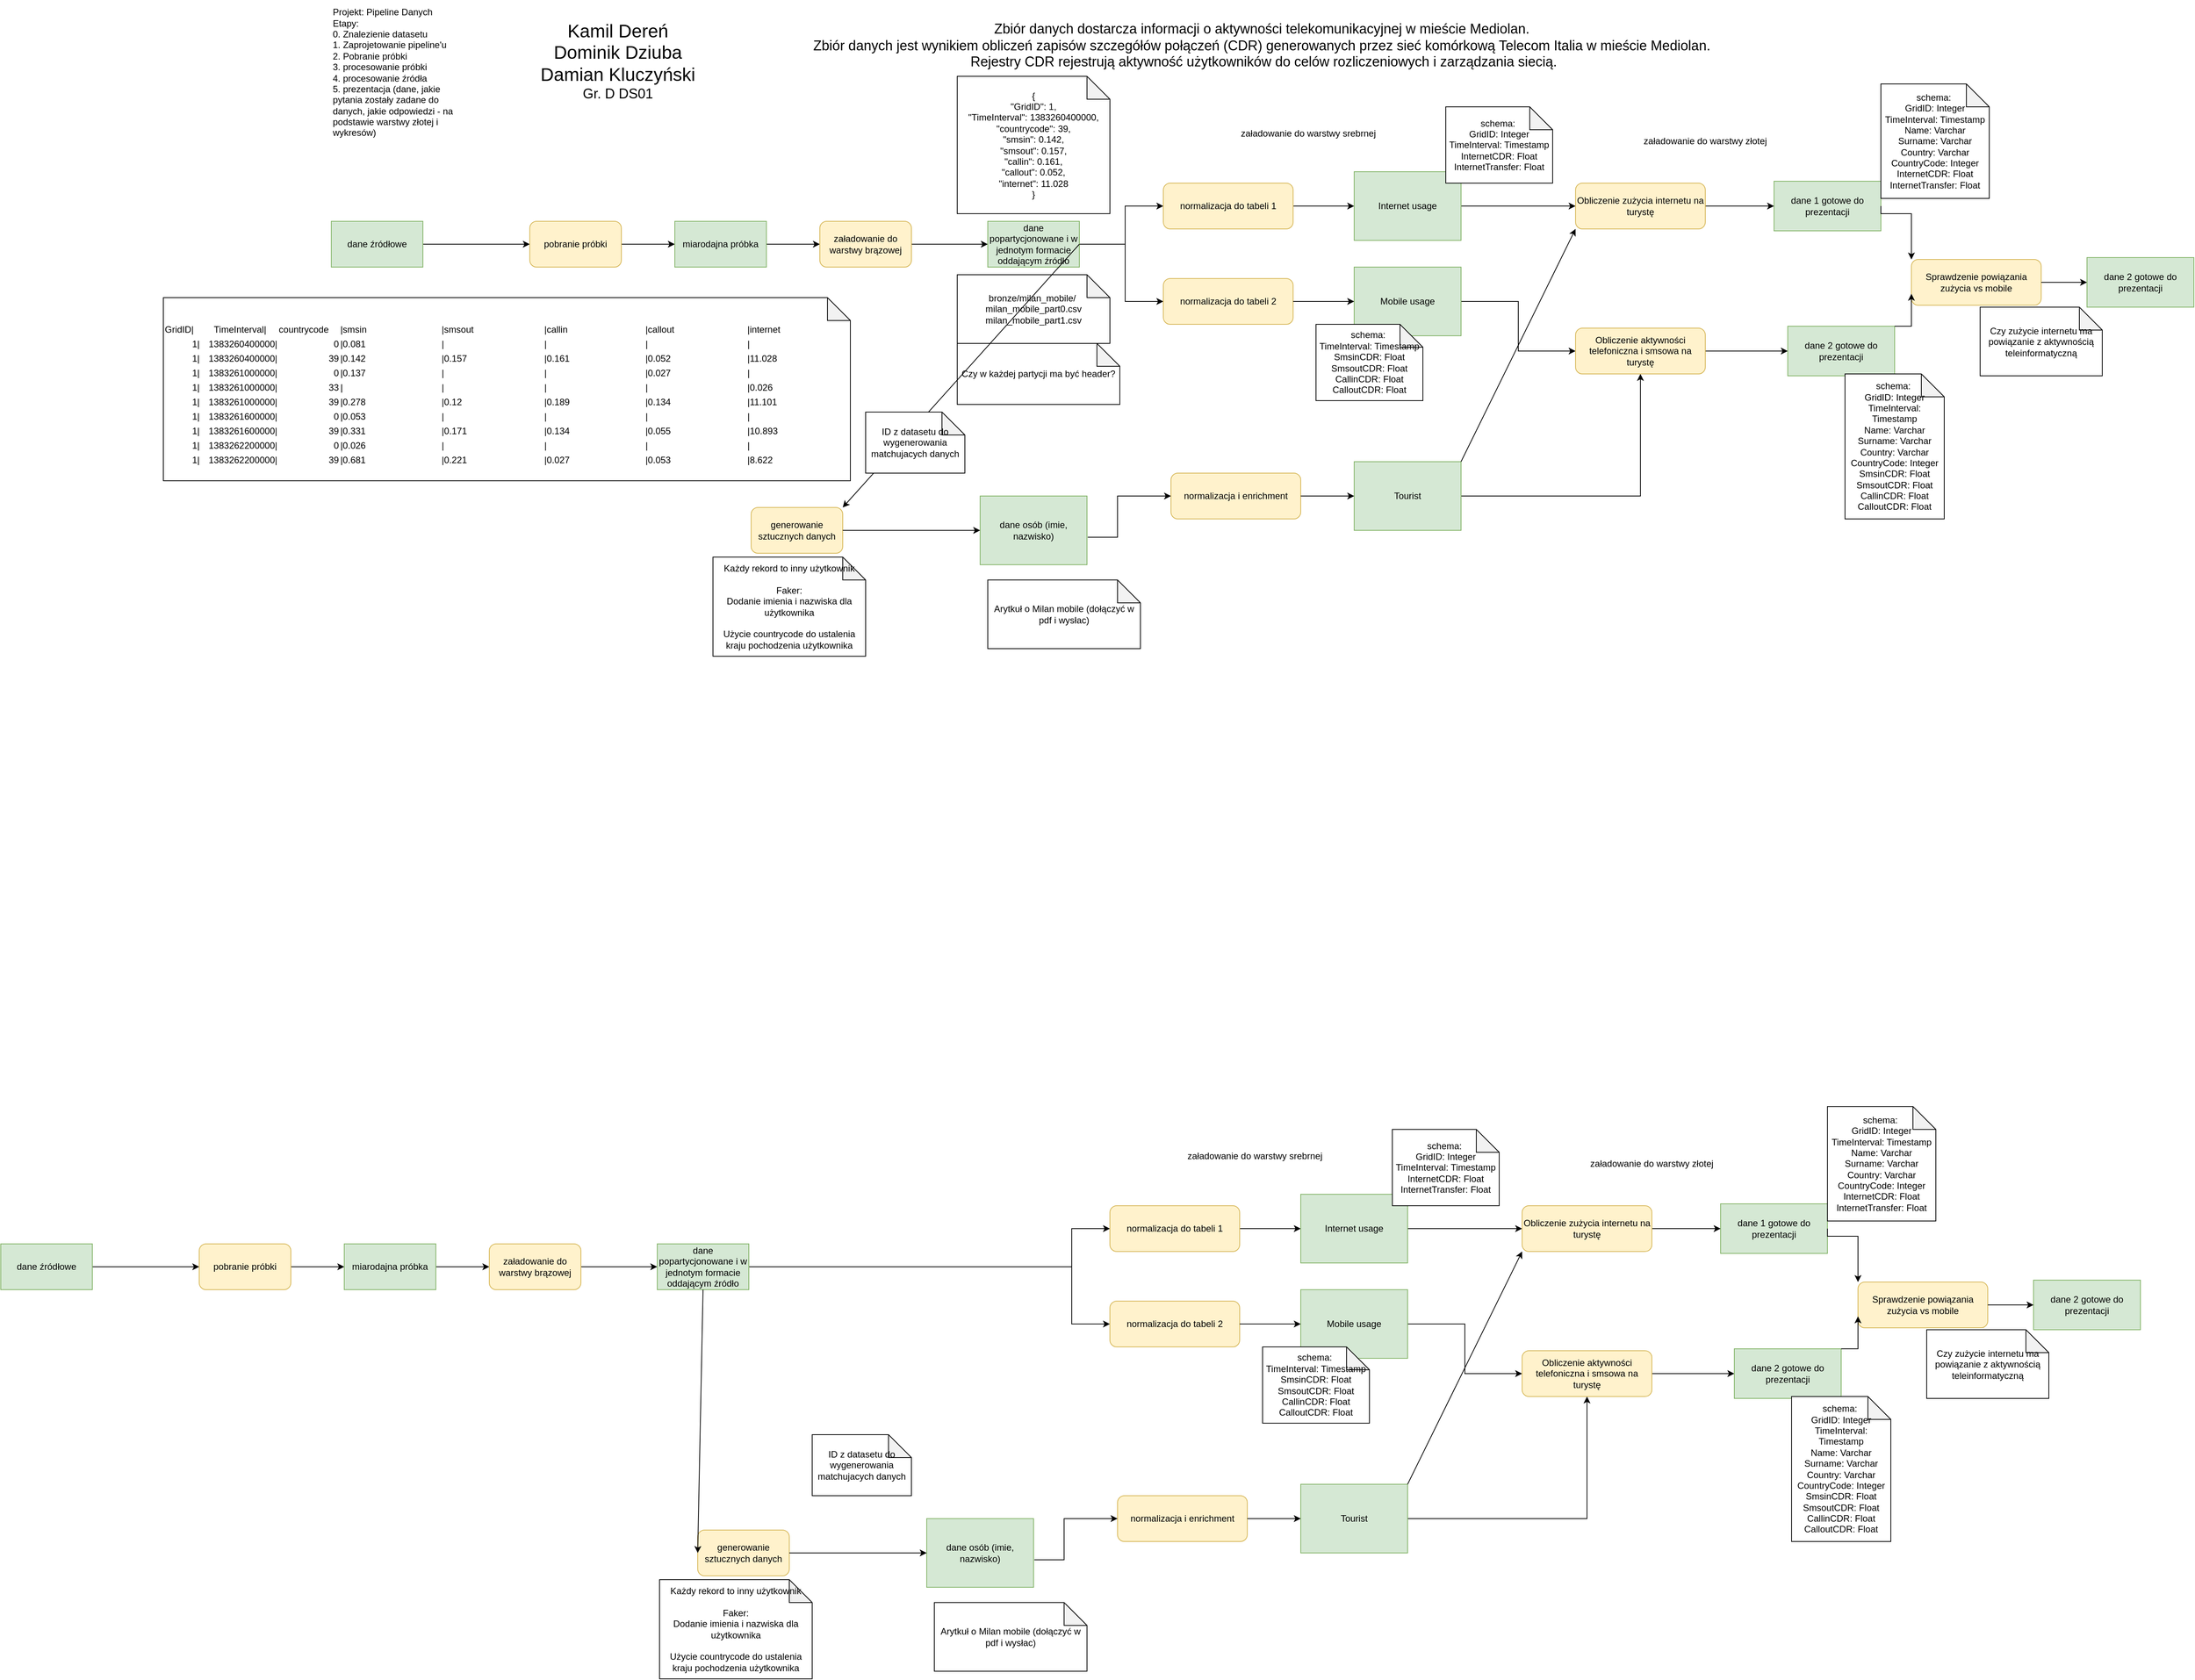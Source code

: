 <mxfile version="24.8.3">
  <diagram name="Strona-1" id="AKng_ESbKjumxK6DU_Bs">
    <mxGraphModel dx="2796" dy="2047" grid="1" gridSize="10" guides="1" tooltips="1" connect="1" arrows="1" fold="1" page="1" pageScale="1" pageWidth="827" pageHeight="1169" math="0" shadow="0">
      <root>
        <mxCell id="0" />
        <mxCell id="1" parent="0" />
        <mxCell id="fPY2Tthy9RuAqfQ_gG5_-1" value="Projekt: Pipeline Danych&lt;br&gt;Etapy:&amp;nbsp;&lt;br&gt;0. Znalezienie datasetu&lt;div&gt;1. Zaprojetowanie pipeline&#39;u&lt;br&gt;2. Pobranie próbki&lt;br&gt;3. procesowanie próbki&lt;br&gt;4. procesowanie źródła&lt;div&gt;5. prezentacja (dane, jakie pytania zostały zadane do danych, jakie odpowiedzi - na podstawie warstwy złotej i wykresów)&lt;/div&gt;&lt;/div&gt;" style="text;html=1;align=left;verticalAlign=middle;whiteSpace=wrap;rounded=0;" parent="1" vertex="1">
          <mxGeometry x="20" y="-140" width="180" height="190" as="geometry" />
        </mxCell>
        <mxCell id="fPY2Tthy9RuAqfQ_gG5_-4" style="edgeStyle=orthogonalEdgeStyle;rounded=0;orthogonalLoop=1;jettySize=auto;html=1;" parent="1" source="fPY2Tthy9RuAqfQ_gG5_-2" target="fPY2Tthy9RuAqfQ_gG5_-3" edge="1">
          <mxGeometry relative="1" as="geometry" />
        </mxCell>
        <mxCell id="fPY2Tthy9RuAqfQ_gG5_-2" value="dane źródłowe" style="rounded=0;whiteSpace=wrap;html=1;fillColor=#d5e8d4;strokeColor=#82b366;" parent="1" vertex="1">
          <mxGeometry x="20" y="150" width="120" height="60" as="geometry" />
        </mxCell>
        <mxCell id="fPY2Tthy9RuAqfQ_gG5_-7" style="edgeStyle=orthogonalEdgeStyle;rounded=0;orthogonalLoop=1;jettySize=auto;html=1;" parent="1" source="fPY2Tthy9RuAqfQ_gG5_-3" target="fPY2Tthy9RuAqfQ_gG5_-6" edge="1">
          <mxGeometry relative="1" as="geometry" />
        </mxCell>
        <mxCell id="fPY2Tthy9RuAqfQ_gG5_-3" value="pobranie próbki" style="rounded=1;whiteSpace=wrap;html=1;fillColor=#fff2cc;strokeColor=#d6b656;" parent="1" vertex="1">
          <mxGeometry x="280" y="150" width="120" height="60" as="geometry" />
        </mxCell>
        <mxCell id="fPY2Tthy9RuAqfQ_gG5_-12" style="edgeStyle=orthogonalEdgeStyle;rounded=0;orthogonalLoop=1;jettySize=auto;html=1;" parent="1" source="fPY2Tthy9RuAqfQ_gG5_-6" target="fPY2Tthy9RuAqfQ_gG5_-11" edge="1">
          <mxGeometry relative="1" as="geometry" />
        </mxCell>
        <mxCell id="fPY2Tthy9RuAqfQ_gG5_-6" value="miarodajna próbka" style="rounded=0;whiteSpace=wrap;html=1;fillColor=#d5e8d4;strokeColor=#82b366;" parent="1" vertex="1">
          <mxGeometry x="470" y="150" width="120" height="60" as="geometry" />
        </mxCell>
        <mxCell id="fPY2Tthy9RuAqfQ_gG5_-14" style="edgeStyle=orthogonalEdgeStyle;rounded=0;orthogonalLoop=1;jettySize=auto;html=1;" parent="1" source="fPY2Tthy9RuAqfQ_gG5_-11" target="fPY2Tthy9RuAqfQ_gG5_-13" edge="1">
          <mxGeometry relative="1" as="geometry" />
        </mxCell>
        <mxCell id="fPY2Tthy9RuAqfQ_gG5_-11" value="załadowanie do warstwy brązowej" style="rounded=1;whiteSpace=wrap;html=1;fillColor=#fff2cc;strokeColor=#d6b656;" parent="1" vertex="1">
          <mxGeometry x="660" y="150" width="120" height="60" as="geometry" />
        </mxCell>
        <mxCell id="fPY2Tthy9RuAqfQ_gG5_-17" style="edgeStyle=orthogonalEdgeStyle;rounded=0;orthogonalLoop=1;jettySize=auto;html=1;" parent="1" source="fPY2Tthy9RuAqfQ_gG5_-13" target="fPY2Tthy9RuAqfQ_gG5_-16" edge="1">
          <mxGeometry relative="1" as="geometry">
            <Array as="points">
              <mxPoint x="1060" y="180" />
              <mxPoint x="1060" y="130" />
            </Array>
          </mxGeometry>
        </mxCell>
        <mxCell id="fPY2Tthy9RuAqfQ_gG5_-24" style="edgeStyle=orthogonalEdgeStyle;rounded=0;orthogonalLoop=1;jettySize=auto;html=1;entryX=0;entryY=0.5;entryDx=0;entryDy=0;" parent="1" source="fPY2Tthy9RuAqfQ_gG5_-13" target="fPY2Tthy9RuAqfQ_gG5_-21" edge="1">
          <mxGeometry relative="1" as="geometry">
            <Array as="points">
              <mxPoint x="1060" y="180" />
              <mxPoint x="1060" y="255" />
            </Array>
          </mxGeometry>
        </mxCell>
        <mxCell id="fPY2Tthy9RuAqfQ_gG5_-13" value="dane popartycjonowane i w jednotym formacie oddającym źródło" style="rounded=0;whiteSpace=wrap;html=1;fillColor=#d5e8d4;strokeColor=#82b366;" parent="1" vertex="1">
          <mxGeometry x="880" y="150" width="120" height="60" as="geometry" />
        </mxCell>
        <mxCell id="fPY2Tthy9RuAqfQ_gG5_-15" value="&lt;span class=&quot;hljs-punctuation&quot;&gt;{&lt;/span&gt;&lt;br&gt;&lt;span class=&quot;hljs-attr&quot;&gt;&quot;GridID&quot;&lt;/span&gt;&lt;span class=&quot;hljs-punctuation&quot;&gt;:&lt;/span&gt; &lt;span class=&quot;hljs-number&quot;&gt;1&lt;/span&gt;&lt;span class=&quot;hljs-punctuation&quot;&gt;,&lt;/span&gt;&lt;br&gt;&lt;span class=&quot;hljs-attr&quot;&gt;&quot;TimeInterval&quot;&lt;/span&gt;&lt;span class=&quot;hljs-punctuation&quot;&gt;:&lt;/span&gt; &lt;span class=&quot;hljs-number&quot;&gt;1383260400000&lt;/span&gt;&lt;span class=&quot;hljs-punctuation&quot;&gt;,&lt;/span&gt;&lt;span class=&quot;hljs-attr&quot;&gt;&lt;br&gt;&quot;countrycode&quot;&lt;/span&gt;&lt;span class=&quot;hljs-punctuation&quot;&gt;:&lt;/span&gt; &lt;span class=&quot;hljs-number&quot;&gt;39&lt;/span&gt;&lt;span class=&quot;hljs-punctuation&quot;&gt;,&lt;/span&gt;&lt;span class=&quot;hljs-attr&quot;&gt;&lt;br&gt;&quot;smsin&quot;&lt;/span&gt;&lt;span class=&quot;hljs-punctuation&quot;&gt;:&lt;/span&gt; &lt;span class=&quot;hljs-number&quot;&gt;0.142&lt;/span&gt;&lt;span class=&quot;hljs-punctuation&quot;&gt;,&lt;/span&gt;&lt;br&gt;        &lt;span class=&quot;hljs-attr&quot;&gt;&quot;smsout&quot;&lt;/span&gt;&lt;span class=&quot;hljs-punctuation&quot;&gt;:&lt;/span&gt; &lt;span class=&quot;hljs-number&quot;&gt;0.157&lt;/span&gt;&lt;span class=&quot;hljs-punctuation&quot;&gt;,&lt;/span&gt;&lt;br&gt;        &lt;span class=&quot;hljs-attr&quot;&gt;&quot;callin&quot;&lt;/span&gt;&lt;span class=&quot;hljs-punctuation&quot;&gt;:&lt;/span&gt; &lt;span class=&quot;hljs-number&quot;&gt;0.161&lt;/span&gt;&lt;span class=&quot;hljs-punctuation&quot;&gt;,&lt;/span&gt;&lt;br&gt;        &lt;span class=&quot;hljs-attr&quot;&gt;&quot;callout&quot;&lt;/span&gt;&lt;span class=&quot;hljs-punctuation&quot;&gt;:&lt;/span&gt; &lt;span class=&quot;hljs-number&quot;&gt;0.052&lt;/span&gt;&lt;span class=&quot;hljs-punctuation&quot;&gt;,&lt;/span&gt;&lt;br&gt;        &lt;span class=&quot;hljs-attr&quot;&gt;&quot;internet&quot;&lt;/span&gt;&lt;span class=&quot;hljs-punctuation&quot;&gt;:&lt;/span&gt; &lt;span class=&quot;hljs-number&quot;&gt;11.028&lt;/span&gt;&lt;br&gt;    &lt;span class=&quot;hljs-punctuation&quot;&gt;}&lt;/span&gt;" style="shape=note;whiteSpace=wrap;html=1;backgroundOutline=1;darkOpacity=0.05;" parent="1" vertex="1">
          <mxGeometry x="840" y="-40" width="200" height="180" as="geometry" />
        </mxCell>
        <mxCell id="fPY2Tthy9RuAqfQ_gG5_-20" style="edgeStyle=orthogonalEdgeStyle;rounded=0;orthogonalLoop=1;jettySize=auto;html=1;" parent="1" source="fPY2Tthy9RuAqfQ_gG5_-16" target="fPY2Tthy9RuAqfQ_gG5_-19" edge="1">
          <mxGeometry relative="1" as="geometry" />
        </mxCell>
        <mxCell id="fPY2Tthy9RuAqfQ_gG5_-16" value="normalizacja do tabeli 1" style="rounded=1;whiteSpace=wrap;html=1;fillColor=#fff2cc;strokeColor=#d6b656;" parent="1" vertex="1">
          <mxGeometry x="1110" y="100" width="170" height="60" as="geometry" />
        </mxCell>
        <mxCell id="fPY2Tthy9RuAqfQ_gG5_-18" value="załadowanie do warstwy srebrnej" style="text;html=1;align=center;verticalAlign=middle;whiteSpace=wrap;rounded=0;" parent="1" vertex="1">
          <mxGeometry x="1150" y="20" width="300" height="30" as="geometry" />
        </mxCell>
        <mxCell id="fPY2Tthy9RuAqfQ_gG5_-33" style="edgeStyle=orthogonalEdgeStyle;rounded=0;orthogonalLoop=1;jettySize=auto;html=1;" parent="1" source="fPY2Tthy9RuAqfQ_gG5_-19" target="fPY2Tthy9RuAqfQ_gG5_-32" edge="1">
          <mxGeometry relative="1" as="geometry" />
        </mxCell>
        <mxCell id="fPY2Tthy9RuAqfQ_gG5_-19" value="Internet usage" style="rounded=0;whiteSpace=wrap;html=1;fillColor=#d5e8d4;strokeColor=#82b366;" parent="1" vertex="1">
          <mxGeometry x="1360" y="85" width="140" height="90" as="geometry" />
        </mxCell>
        <mxCell id="fPY2Tthy9RuAqfQ_gG5_-21" value="normalizacja do tabeli 2" style="rounded=1;whiteSpace=wrap;html=1;fillColor=#fff2cc;strokeColor=#d6b656;" parent="1" vertex="1">
          <mxGeometry x="1110" y="225" width="170" height="60" as="geometry" />
        </mxCell>
        <mxCell id="fPY2Tthy9RuAqfQ_gG5_-36" style="edgeStyle=orthogonalEdgeStyle;rounded=0;orthogonalLoop=1;jettySize=auto;html=1;" parent="1" source="fPY2Tthy9RuAqfQ_gG5_-22" target="fPY2Tthy9RuAqfQ_gG5_-35" edge="1">
          <mxGeometry relative="1" as="geometry" />
        </mxCell>
        <mxCell id="fPY2Tthy9RuAqfQ_gG5_-22" value="Mobile usage" style="rounded=0;whiteSpace=wrap;html=1;fillColor=#d5e8d4;strokeColor=#82b366;" parent="1" vertex="1">
          <mxGeometry x="1360" y="210" width="140" height="90" as="geometry" />
        </mxCell>
        <mxCell id="fPY2Tthy9RuAqfQ_gG5_-23" style="edgeStyle=orthogonalEdgeStyle;rounded=0;orthogonalLoop=1;jettySize=auto;html=1;" parent="1" source="fPY2Tthy9RuAqfQ_gG5_-21" target="fPY2Tthy9RuAqfQ_gG5_-22" edge="1">
          <mxGeometry relative="1" as="geometry" />
        </mxCell>
        <mxCell id="fPY2Tthy9RuAqfQ_gG5_-25" value="normalizacja i enrichment" style="rounded=1;whiteSpace=wrap;html=1;fillColor=#fff2cc;strokeColor=#d6b656;" parent="1" vertex="1">
          <mxGeometry x="1120" y="480" width="170" height="60" as="geometry" />
        </mxCell>
        <mxCell id="fPY2Tthy9RuAqfQ_gG5_-37" style="edgeStyle=orthogonalEdgeStyle;rounded=0;orthogonalLoop=1;jettySize=auto;html=1;" parent="1" source="fPY2Tthy9RuAqfQ_gG5_-26" target="fPY2Tthy9RuAqfQ_gG5_-35" edge="1">
          <mxGeometry relative="1" as="geometry" />
        </mxCell>
        <mxCell id="fPY2Tthy9RuAqfQ_gG5_-26" value="Tourist" style="rounded=0;whiteSpace=wrap;html=1;fillColor=#d5e8d4;strokeColor=#82b366;" parent="1" vertex="1">
          <mxGeometry x="1360" y="465" width="140" height="90" as="geometry" />
        </mxCell>
        <mxCell id="fPY2Tthy9RuAqfQ_gG5_-27" style="edgeStyle=orthogonalEdgeStyle;rounded=0;orthogonalLoop=1;jettySize=auto;html=1;" parent="1" source="fPY2Tthy9RuAqfQ_gG5_-25" target="fPY2Tthy9RuAqfQ_gG5_-26" edge="1">
          <mxGeometry relative="1" as="geometry" />
        </mxCell>
        <mxCell id="fPY2Tthy9RuAqfQ_gG5_-28" value="dane osób (imie, nazwisko)" style="rounded=0;whiteSpace=wrap;html=1;fillColor=#d5e8d4;strokeColor=#82b366;" parent="1" vertex="1">
          <mxGeometry x="870" y="510" width="140" height="90" as="geometry" />
        </mxCell>
        <mxCell id="fPY2Tthy9RuAqfQ_gG5_-31" value="dane 1 gotowe do prezentacji" style="rounded=0;whiteSpace=wrap;html=1;fillColor=#d5e8d4;strokeColor=#82b366;" parent="1" vertex="1">
          <mxGeometry x="1910" y="97.5" width="140" height="65" as="geometry" />
        </mxCell>
        <mxCell id="fPY2Tthy9RuAqfQ_gG5_-34" style="edgeStyle=orthogonalEdgeStyle;rounded=0;orthogonalLoop=1;jettySize=auto;html=1;" parent="1" source="fPY2Tthy9RuAqfQ_gG5_-32" target="fPY2Tthy9RuAqfQ_gG5_-31" edge="1">
          <mxGeometry relative="1" as="geometry">
            <Array as="points">
              <mxPoint x="1870" y="130" />
              <mxPoint x="1870" y="130" />
            </Array>
          </mxGeometry>
        </mxCell>
        <mxCell id="fPY2Tthy9RuAqfQ_gG5_-32" value="Obliczenie zużycia internetu na turystę" style="rounded=1;whiteSpace=wrap;html=1;fillColor=#fff2cc;strokeColor=#d6b656;" parent="1" vertex="1">
          <mxGeometry x="1650" y="100" width="170" height="60" as="geometry" />
        </mxCell>
        <mxCell id="fPY2Tthy9RuAqfQ_gG5_-39" style="edgeStyle=orthogonalEdgeStyle;rounded=0;orthogonalLoop=1;jettySize=auto;html=1;" parent="1" source="fPY2Tthy9RuAqfQ_gG5_-35" target="fPY2Tthy9RuAqfQ_gG5_-38" edge="1">
          <mxGeometry relative="1" as="geometry" />
        </mxCell>
        <mxCell id="fPY2Tthy9RuAqfQ_gG5_-35" value="Obliczenie aktywności telefoniczna i smsowa na turystę" style="rounded=1;whiteSpace=wrap;html=1;fillColor=#fff2cc;strokeColor=#d6b656;" parent="1" vertex="1">
          <mxGeometry x="1650" y="290" width="170" height="60" as="geometry" />
        </mxCell>
        <mxCell id="fPY2Tthy9RuAqfQ_gG5_-38" value="dane 2 gotowe do prezentacji" style="rounded=0;whiteSpace=wrap;html=1;fillColor=#d5e8d4;strokeColor=#82b366;" parent="1" vertex="1">
          <mxGeometry x="1928" y="287.5" width="140" height="65" as="geometry" />
        </mxCell>
        <mxCell id="fPY2Tthy9RuAqfQ_gG5_-40" value="załadowanie do warstwy złotej" style="text;html=1;align=center;verticalAlign=middle;whiteSpace=wrap;rounded=0;" parent="1" vertex="1">
          <mxGeometry x="1670" y="30" width="300" height="30" as="geometry" />
        </mxCell>
        <mxCell id="fPY2Tthy9RuAqfQ_gG5_-43" style="edgeStyle=orthogonalEdgeStyle;rounded=0;orthogonalLoop=1;jettySize=auto;html=1;" parent="1" edge="1">
          <mxGeometry relative="1" as="geometry">
            <mxPoint x="470" y="810" as="targetPoint" />
          </mxGeometry>
        </mxCell>
        <mxCell id="fPY2Tthy9RuAqfQ_gG5_-80" value="schema:&amp;nbsp;&lt;br&gt;GridID: Integer&lt;div&gt;TimeInterval: Timestamp&lt;/div&gt;&lt;div&gt;InternetCDR: Float&lt;/div&gt;&lt;div&gt;InternetTransfer: Float&lt;/div&gt;" style="shape=note;whiteSpace=wrap;html=1;backgroundOutline=1;darkOpacity=0.05;" parent="1" vertex="1">
          <mxGeometry x="1480" width="140" height="100" as="geometry" />
        </mxCell>
        <mxCell id="T8NU-TL7ekUcq-iIJy7e-2" value="bronze/milan_mobile/&amp;nbsp;&lt;br&gt;milan_mobile_part0.csv&lt;div&gt;milan_mobile_part1.csv&lt;br&gt;&lt;/div&gt;" style="shape=note;whiteSpace=wrap;html=1;backgroundOutline=1;darkOpacity=0.05;" parent="1" vertex="1">
          <mxGeometry x="840" y="220" width="200" height="90" as="geometry" />
        </mxCell>
        <mxCell id="BO2p9xkJt_e9tAxmMOo1-1" value="&lt;font style=&quot;font-size: 24px;&quot;&gt;&lt;font style=&quot;&quot;&gt;Kamil &lt;/font&gt;&lt;font style=&quot;&quot;&gt;Dereń&lt;/font&gt;&lt;/font&gt;&lt;div&gt;&lt;font style=&quot;font-size: 24px;&quot;&gt;Dominik Dziuba&lt;/font&gt;&lt;/div&gt;&lt;div&gt;&lt;font style=&quot;font-size: 24px;&quot;&gt;Damian Kluczyński&lt;/font&gt;&lt;/div&gt;&lt;div&gt;&lt;font style=&quot;font-size: 18px;&quot;&gt;Gr. D DS01&lt;/font&gt;&lt;/div&gt;" style="text;html=1;align=center;verticalAlign=middle;resizable=0;points=[];autosize=1;strokeColor=none;fillColor=none;" parent="1" vertex="1">
          <mxGeometry x="280" y="-120" width="230" height="120" as="geometry" />
        </mxCell>
        <mxCell id="3JT-cXEsQMtprei1t-U--1" value="&lt;font style=&quot;font-size: 18px;&quot;&gt;Zbiór danych dostarcza informacji o aktywności telekomunikacyjnej w mieście Mediolan.&amp;nbsp;&lt;/font&gt;&lt;div&gt;&lt;font style=&quot;font-size: 18px;&quot;&gt;Zbiór danych jest wynikiem obliczeń zapisów szczegółów połączeń (CDR) generowanych przez sieć komórkową Telecom Italia w mieście Mediolan.&amp;nbsp;&lt;/font&gt;&lt;div&gt;&lt;font style=&quot;font-size: 18px;&quot;&gt;Rejestry CDR rejestrują aktywność użytkowników do celów rozliczeniowych i zarządzania siecią.&lt;/font&gt;&lt;/div&gt;&lt;/div&gt;" style="text;html=1;align=center;verticalAlign=middle;resizable=0;points=[];autosize=1;strokeColor=none;fillColor=none;" parent="1" vertex="1">
          <mxGeometry x="641" y="-120" width="1200" height="80" as="geometry" />
        </mxCell>
        <mxCell id="3JT-cXEsQMtprei1t-U--3" value="&lt;div&gt;&lt;br&gt;&lt;/div&gt;&lt;div&gt;&lt;table style=&quot;text-wrap: nowrap;&quot; border=&quot;0&quot; cellspacing=&quot;0&quot;&gt;&lt;colgroup width=&quot;50&quot;&gt;&lt;/colgroup&gt;&lt;colgroup width=&quot;105&quot;&gt;&lt;/colgroup&gt;&lt;colgroup width=&quot;85&quot;&gt;&lt;/colgroup&gt;&lt;colgroup width=&quot;164&quot; span=&quot;5&quot;&gt;&lt;/colgroup&gt;&lt;tbody&gt;&lt;tr&gt;&lt;td align=&quot;left&quot; height=&quot;17&quot;&gt;GridID|&lt;/td&gt;&lt;td align=&quot;left&quot;&gt;&amp;nbsp; &amp;nbsp; &amp;nbsp;TimeInterval|&lt;/td&gt;&lt;td align=&quot;left&quot;&gt;countrycode&lt;/td&gt;&lt;td align=&quot;left&quot;&gt;|smsin&lt;/td&gt;&lt;td align=&quot;left&quot;&gt;|smsout&lt;/td&gt;&lt;td align=&quot;left&quot;&gt;|callin&lt;/td&gt;&lt;td align=&quot;left&quot;&gt;|callout&lt;/td&gt;&lt;td align=&quot;left&quot;&gt;|internet&lt;/td&gt;&lt;/tr&gt;&lt;tr&gt;&lt;td align=&quot;right&quot; height=&quot;17&quot;&gt;1|&lt;/td&gt;&lt;td align=&quot;right&quot;&gt;1383260400000|&lt;/td&gt;&lt;td align=&quot;right&quot;&gt;0&lt;/td&gt;&lt;td align=&quot;left&quot;&gt;|0.081&lt;/td&gt;&lt;td align=&quot;left&quot;&gt;|&lt;/td&gt;&lt;td align=&quot;left&quot;&gt;|&lt;/td&gt;&lt;td align=&quot;left&quot;&gt;|&lt;/td&gt;&lt;td align=&quot;left&quot;&gt;|&lt;/td&gt;&lt;/tr&gt;&lt;tr&gt;&lt;td align=&quot;right&quot; height=&quot;17&quot;&gt;1|&lt;/td&gt;&lt;td align=&quot;right&quot;&gt;1383260400000|&lt;/td&gt;&lt;td align=&quot;right&quot;&gt;39&lt;/td&gt;&lt;td align=&quot;left&quot;&gt;|0.142&lt;/td&gt;&lt;td align=&quot;left&quot;&gt;|0.157&lt;/td&gt;&lt;td align=&quot;left&quot;&gt;|0.161&lt;/td&gt;&lt;td align=&quot;left&quot;&gt;|0.052&lt;/td&gt;&lt;td align=&quot;left&quot;&gt;|11.028&lt;/td&gt;&lt;/tr&gt;&lt;tr&gt;&lt;td align=&quot;right&quot; height=&quot;17&quot;&gt;1|&lt;/td&gt;&lt;td align=&quot;right&quot;&gt;1383261000000|&lt;/td&gt;&lt;td align=&quot;right&quot;&gt;0&lt;/td&gt;&lt;td align=&quot;left&quot;&gt;|0.137&lt;/td&gt;&lt;td align=&quot;left&quot;&gt;|&lt;/td&gt;&lt;td align=&quot;left&quot;&gt;|&lt;/td&gt;&lt;td align=&quot;left&quot;&gt;|0.027&lt;/td&gt;&lt;td align=&quot;left&quot;&gt;|&lt;/td&gt;&lt;/tr&gt;&lt;tr&gt;&lt;td align=&quot;right&quot; height=&quot;17&quot;&gt;1|&lt;/td&gt;&lt;td align=&quot;right&quot;&gt;1383261000000|&lt;/td&gt;&lt;td align=&quot;right&quot;&gt;33&lt;/td&gt;&lt;td align=&quot;left&quot;&gt;|&lt;/td&gt;&lt;td align=&quot;left&quot;&gt;|&lt;/td&gt;&lt;td align=&quot;left&quot;&gt;|&lt;/td&gt;&lt;td align=&quot;left&quot;&gt;|&lt;/td&gt;&lt;td align=&quot;left&quot;&gt;|0.026&lt;/td&gt;&lt;/tr&gt;&lt;tr&gt;&lt;td align=&quot;right&quot; height=&quot;17&quot;&gt;1|&lt;/td&gt;&lt;td align=&quot;right&quot;&gt;1383261000000|&lt;/td&gt;&lt;td align=&quot;right&quot;&gt;39&lt;/td&gt;&lt;td align=&quot;left&quot;&gt;|0.278&lt;/td&gt;&lt;td align=&quot;left&quot;&gt;|0.12&lt;/td&gt;&lt;td align=&quot;left&quot;&gt;|0.189&lt;/td&gt;&lt;td align=&quot;left&quot;&gt;|0.134&lt;/td&gt;&lt;td align=&quot;left&quot;&gt;|11.101&lt;/td&gt;&lt;/tr&gt;&lt;tr&gt;&lt;td align=&quot;right&quot; height=&quot;17&quot;&gt;1|&lt;/td&gt;&lt;td align=&quot;right&quot;&gt;1383261600000|&lt;/td&gt;&lt;td align=&quot;right&quot;&gt;0&lt;/td&gt;&lt;td align=&quot;left&quot;&gt;|0.053&lt;/td&gt;&lt;td align=&quot;left&quot;&gt;|&lt;/td&gt;&lt;td align=&quot;left&quot;&gt;|&lt;/td&gt;&lt;td align=&quot;left&quot;&gt;|&lt;/td&gt;&lt;td align=&quot;left&quot;&gt;|&lt;/td&gt;&lt;/tr&gt;&lt;tr&gt;&lt;td align=&quot;right&quot; height=&quot;17&quot;&gt;1|&lt;/td&gt;&lt;td align=&quot;right&quot;&gt;1383261600000|&lt;/td&gt;&lt;td align=&quot;right&quot;&gt;39&lt;/td&gt;&lt;td align=&quot;left&quot;&gt;|0.331&lt;/td&gt;&lt;td align=&quot;left&quot;&gt;|0.171&lt;/td&gt;&lt;td align=&quot;left&quot;&gt;|0.134&lt;/td&gt;&lt;td align=&quot;left&quot;&gt;|0.055&lt;/td&gt;&lt;td align=&quot;left&quot;&gt;|10.893&lt;/td&gt;&lt;/tr&gt;&lt;tr&gt;&lt;td align=&quot;right&quot; height=&quot;17&quot;&gt;1|&lt;/td&gt;&lt;td align=&quot;right&quot;&gt;1383262200000|&lt;/td&gt;&lt;td align=&quot;right&quot;&gt;0&lt;/td&gt;&lt;td align=&quot;left&quot;&gt;|0.026&lt;/td&gt;&lt;td align=&quot;left&quot;&gt;|&lt;/td&gt;&lt;td align=&quot;left&quot;&gt;|&lt;/td&gt;&lt;td align=&quot;left&quot;&gt;|&lt;/td&gt;&lt;td align=&quot;left&quot;&gt;|&lt;/td&gt;&lt;/tr&gt;&lt;tr&gt;&lt;td align=&quot;right&quot; height=&quot;17&quot;&gt;1|&lt;/td&gt;&lt;td align=&quot;right&quot;&gt;1383262200000|&lt;/td&gt;&lt;td align=&quot;right&quot;&gt;39&lt;/td&gt;&lt;td align=&quot;left&quot;&gt;|0.681&lt;/td&gt;&lt;td align=&quot;left&quot;&gt;|0.221&lt;/td&gt;&lt;td align=&quot;left&quot;&gt;|0.027&lt;/td&gt;&lt;td align=&quot;left&quot;&gt;|0.053&lt;/td&gt;&lt;td align=&quot;left&quot;&gt;|8.622&lt;/td&gt;&lt;/tr&gt;&lt;/tbody&gt;&lt;/table&gt;&lt;/div&gt;" style="shape=note;whiteSpace=wrap;html=1;backgroundOutline=1;darkOpacity=0.05;" parent="1" vertex="1">
          <mxGeometry x="-200" y="250" width="900" height="240" as="geometry" />
        </mxCell>
        <mxCell id="3JT-cXEsQMtprei1t-U--4" value="&lt;div&gt;Każdy rekord to inny użytkownik&lt;/div&gt;&lt;div&gt;&lt;br&gt;&lt;/div&gt;Faker:&lt;br&gt;Dodanie imienia i nazwiska dla użytkownika&lt;div&gt;&lt;br&gt;&lt;/div&gt;&lt;div&gt;Użycie countrycode do ustalenia kraju pochodzenia użytkownika&lt;/div&gt;" style="shape=note;whiteSpace=wrap;html=1;backgroundOutline=1;darkOpacity=0.05;" parent="1" vertex="1">
          <mxGeometry x="520" y="590" width="200" height="130" as="geometry" />
        </mxCell>
        <mxCell id="UBAmns6SdKheWYtsYeD3-1" value="schema:&amp;nbsp;&lt;br&gt;GridID: Integer&lt;div&gt;TimeInterval: Timestamp&lt;/div&gt;&lt;div&gt;Name: Varchar&lt;/div&gt;&lt;div&gt;Surname: Varchar&lt;/div&gt;&lt;div&gt;Country: Varchar&lt;/div&gt;&lt;div&gt;CountryCode: Integer&lt;/div&gt;&lt;div&gt;&lt;div&gt;SmsinCDR: Float&lt;br&gt;&lt;/div&gt;&lt;div&gt;SmsoutCDR: Float&lt;br&gt;&lt;/div&gt;&lt;div&gt;CallinCDR: Float&lt;/div&gt;&lt;div&gt;&lt;span style=&quot;background-color: initial;&quot;&gt;CalloutCDR: Float&lt;/span&gt;&lt;/div&gt;&lt;/div&gt;" style="shape=note;whiteSpace=wrap;html=1;backgroundOutline=1;darkOpacity=0.05;" parent="1" vertex="1">
          <mxGeometry x="2003" y="350" width="130" height="190" as="geometry" />
        </mxCell>
        <mxCell id="UBAmns6SdKheWYtsYeD3-2" value="schema:&amp;nbsp;&lt;br&gt;&lt;div&gt;TimeInterval: Timestamp&lt;/div&gt;&lt;div&gt;SmsinCDR: Float&lt;br&gt;&lt;/div&gt;&lt;div&gt;SmsoutCDR: Float&lt;br&gt;&lt;/div&gt;&lt;div&gt;CallinCDR: Float&lt;/div&gt;&lt;div&gt;&lt;span style=&quot;background-color: initial;&quot;&gt;CalloutCDR: Float&lt;/span&gt;&lt;/div&gt;" style="shape=note;whiteSpace=wrap;html=1;backgroundOutline=1;darkOpacity=0.05;" parent="1" vertex="1">
          <mxGeometry x="1310" y="285" width="140" height="100" as="geometry" />
        </mxCell>
        <mxCell id="cyaOHyr9ARaaXlVXIIjq-1" value="Czy w każdej partycji ma być header?" style="shape=note;whiteSpace=wrap;html=1;backgroundOutline=1;darkOpacity=0.05;" parent="1" vertex="1">
          <mxGeometry x="840" y="310" width="213" height="80" as="geometry" />
        </mxCell>
        <mxCell id="cyaOHyr9ARaaXlVXIIjq-2" value="Arytkuł o Milan mobile (dołączyć w pdf i wysłac)" style="shape=note;whiteSpace=wrap;html=1;backgroundOutline=1;darkOpacity=0.05;" parent="1" vertex="1">
          <mxGeometry x="880" y="620" width="200" height="90" as="geometry" />
        </mxCell>
        <mxCell id="cyaOHyr9ARaaXlVXIIjq-6" value="generowanie sztucznych danych" style="rounded=1;whiteSpace=wrap;html=1;fillColor=#fff2cc;strokeColor=#d6b656;" parent="1" vertex="1">
          <mxGeometry x="570" y="525" width="120" height="60" as="geometry" />
        </mxCell>
        <mxCell id="cyaOHyr9ARaaXlVXIIjq-7" style="edgeStyle=orthogonalEdgeStyle;rounded=0;orthogonalLoop=1;jettySize=auto;html=1;entryX=0;entryY=0.5;entryDx=0;entryDy=0;exitX=1;exitY=0.5;exitDx=0;exitDy=0;" parent="1" source="cyaOHyr9ARaaXlVXIIjq-6" target="fPY2Tthy9RuAqfQ_gG5_-28" edge="1">
          <mxGeometry relative="1" as="geometry">
            <mxPoint x="690" y="550" as="sourcePoint" />
            <mxPoint x="790" y="550" as="targetPoint" />
          </mxGeometry>
        </mxCell>
        <mxCell id="cyaOHyr9ARaaXlVXIIjq-8" style="edgeStyle=orthogonalEdgeStyle;rounded=0;orthogonalLoop=1;jettySize=auto;html=1;exitX=1.007;exitY=0.6;exitDx=0;exitDy=0;exitPerimeter=0;entryX=0;entryY=0.5;entryDx=0;entryDy=0;" parent="1" source="fPY2Tthy9RuAqfQ_gG5_-28" target="fPY2Tthy9RuAqfQ_gG5_-25" edge="1">
          <mxGeometry relative="1" as="geometry">
            <mxPoint x="953" y="555" as="sourcePoint" />
            <mxPoint x="1053" y="555" as="targetPoint" />
            <Array as="points">
              <mxPoint x="1050" y="564" />
              <mxPoint x="1050" y="510" />
            </Array>
          </mxGeometry>
        </mxCell>
        <mxCell id="cyaOHyr9ARaaXlVXIIjq-9" style="rounded=0;orthogonalLoop=1;jettySize=auto;html=1;entryX=1;entryY=0;entryDx=0;entryDy=0;exitX=1;exitY=0.5;exitDx=0;exitDy=0;" parent="1" source="fPY2Tthy9RuAqfQ_gG5_-13" target="cyaOHyr9ARaaXlVXIIjq-6" edge="1">
          <mxGeometry relative="1" as="geometry">
            <mxPoint x="700" y="565" as="sourcePoint" />
            <mxPoint x="840" y="545" as="targetPoint" />
          </mxGeometry>
        </mxCell>
        <mxCell id="cyaOHyr9ARaaXlVXIIjq-10" value="ID z datasetu do wygenerowania matchujacych danych" style="shape=note;whiteSpace=wrap;html=1;backgroundOutline=1;darkOpacity=0.05;" parent="1" vertex="1">
          <mxGeometry x="720" y="400" width="130" height="80" as="geometry" />
        </mxCell>
        <mxCell id="cyaOHyr9ARaaXlVXIIjq-12" style="rounded=0;orthogonalLoop=1;jettySize=auto;html=1;exitX=1;exitY=0;exitDx=0;exitDy=0;entryX=0;entryY=1;entryDx=0;entryDy=0;" parent="1" source="fPY2Tthy9RuAqfQ_gG5_-26" target="fPY2Tthy9RuAqfQ_gG5_-32" edge="1">
          <mxGeometry relative="1" as="geometry">
            <mxPoint x="1510" y="405" as="sourcePoint" />
            <mxPoint x="1660" y="330" as="targetPoint" />
          </mxGeometry>
        </mxCell>
        <mxCell id="cyaOHyr9ARaaXlVXIIjq-13" value="Sprawdzenie powiązania zużycia vs mobile" style="rounded=1;whiteSpace=wrap;html=1;fillColor=#fff2cc;strokeColor=#d6b656;" parent="1" vertex="1">
          <mxGeometry x="2090" y="200" width="170" height="60" as="geometry" />
        </mxCell>
        <mxCell id="cyaOHyr9ARaaXlVXIIjq-14" style="edgeStyle=orthogonalEdgeStyle;rounded=0;orthogonalLoop=1;jettySize=auto;html=1;exitX=1;exitY=0.5;exitDx=0;exitDy=0;entryX=0;entryY=0;entryDx=0;entryDy=0;" parent="1" source="fPY2Tthy9RuAqfQ_gG5_-31" target="cyaOHyr9ARaaXlVXIIjq-13" edge="1">
          <mxGeometry relative="1" as="geometry">
            <mxPoint x="1830" y="140" as="sourcePoint" />
            <mxPoint x="1920" y="140" as="targetPoint" />
            <Array as="points">
              <mxPoint x="2050" y="140" />
              <mxPoint x="2090" y="140" />
            </Array>
          </mxGeometry>
        </mxCell>
        <mxCell id="cyaOHyr9ARaaXlVXIIjq-15" style="edgeStyle=orthogonalEdgeStyle;rounded=0;orthogonalLoop=1;jettySize=auto;html=1;exitX=1;exitY=0;exitDx=0;exitDy=0;entryX=0;entryY=0.75;entryDx=0;entryDy=0;" parent="1" source="fPY2Tthy9RuAqfQ_gG5_-38" target="cyaOHyr9ARaaXlVXIIjq-13" edge="1">
          <mxGeometry relative="1" as="geometry">
            <mxPoint x="1840" y="150" as="sourcePoint" />
            <mxPoint x="1930" y="150" as="targetPoint" />
            <Array as="points">
              <mxPoint x="2090" y="288" />
            </Array>
          </mxGeometry>
        </mxCell>
        <mxCell id="cyaOHyr9ARaaXlVXIIjq-16" value="Czy zużycie internetu ma powiązanie z aktywnością teleinformatyczną" style="shape=note;whiteSpace=wrap;html=1;backgroundOutline=1;darkOpacity=0.05;" parent="1" vertex="1">
          <mxGeometry x="2180" y="262.5" width="160" height="90" as="geometry" />
        </mxCell>
        <mxCell id="cyaOHyr9ARaaXlVXIIjq-17" value="dane 2 gotowe do prezentacji" style="rounded=0;whiteSpace=wrap;html=1;fillColor=#d5e8d4;strokeColor=#82b366;" parent="1" vertex="1">
          <mxGeometry x="2320" y="197.5" width="140" height="65" as="geometry" />
        </mxCell>
        <mxCell id="cyaOHyr9ARaaXlVXIIjq-18" style="edgeStyle=orthogonalEdgeStyle;rounded=0;orthogonalLoop=1;jettySize=auto;html=1;exitX=1;exitY=0.5;exitDx=0;exitDy=0;entryX=0;entryY=0.5;entryDx=0;entryDy=0;" parent="1" source="cyaOHyr9ARaaXlVXIIjq-13" target="cyaOHyr9ARaaXlVXIIjq-17" edge="1">
          <mxGeometry relative="1" as="geometry">
            <mxPoint x="2078" y="298" as="sourcePoint" />
            <mxPoint x="2100" y="255" as="targetPoint" />
            <Array as="points">
              <mxPoint x="2290" y="230" />
              <mxPoint x="2290" y="230" />
            </Array>
          </mxGeometry>
        </mxCell>
        <mxCell id="cyaOHyr9ARaaXlVXIIjq-19" value="schema:&amp;nbsp;&lt;br&gt;GridID: Integer&lt;div&gt;TimeInterval: Timestamp&lt;/div&gt;&lt;div&gt;Name: Varchar&lt;/div&gt;&lt;div&gt;Surname: Varchar&lt;/div&gt;&lt;div&gt;Country: Varchar&lt;/div&gt;&lt;div&gt;CountryCode: Integer&lt;/div&gt;&lt;div&gt;InternetCDR: Float&lt;/div&gt;&lt;div&gt;InternetTransfer: Float&lt;/div&gt;" style="shape=note;whiteSpace=wrap;html=1;backgroundOutline=1;darkOpacity=0.05;" parent="1" vertex="1">
          <mxGeometry x="2050" y="-30" width="142" height="150" as="geometry" />
        </mxCell>
        <mxCell id="zeJusp_OE90owRkpHKMH-2" style="edgeStyle=orthogonalEdgeStyle;rounded=0;orthogonalLoop=1;jettySize=auto;html=1;" edge="1" parent="1" source="zeJusp_OE90owRkpHKMH-3" target="zeJusp_OE90owRkpHKMH-5">
          <mxGeometry relative="1" as="geometry" />
        </mxCell>
        <mxCell id="zeJusp_OE90owRkpHKMH-3" value="dane źródłowe" style="rounded=0;whiteSpace=wrap;html=1;fillColor=#d5e8d4;strokeColor=#82b366;" vertex="1" parent="1">
          <mxGeometry x="-413" y="1490" width="120" height="60" as="geometry" />
        </mxCell>
        <mxCell id="zeJusp_OE90owRkpHKMH-4" style="edgeStyle=orthogonalEdgeStyle;rounded=0;orthogonalLoop=1;jettySize=auto;html=1;" edge="1" parent="1" source="zeJusp_OE90owRkpHKMH-5" target="zeJusp_OE90owRkpHKMH-7">
          <mxGeometry relative="1" as="geometry" />
        </mxCell>
        <mxCell id="zeJusp_OE90owRkpHKMH-5" value="pobranie próbki" style="rounded=1;whiteSpace=wrap;html=1;fillColor=#fff2cc;strokeColor=#d6b656;" vertex="1" parent="1">
          <mxGeometry x="-153" y="1490" width="120" height="60" as="geometry" />
        </mxCell>
        <mxCell id="zeJusp_OE90owRkpHKMH-6" style="edgeStyle=orthogonalEdgeStyle;rounded=0;orthogonalLoop=1;jettySize=auto;html=1;" edge="1" parent="1" source="zeJusp_OE90owRkpHKMH-7" target="zeJusp_OE90owRkpHKMH-9">
          <mxGeometry relative="1" as="geometry" />
        </mxCell>
        <mxCell id="zeJusp_OE90owRkpHKMH-7" value="miarodajna próbka" style="rounded=0;whiteSpace=wrap;html=1;fillColor=#d5e8d4;strokeColor=#82b366;" vertex="1" parent="1">
          <mxGeometry x="37" y="1490" width="120" height="60" as="geometry" />
        </mxCell>
        <mxCell id="zeJusp_OE90owRkpHKMH-8" style="edgeStyle=orthogonalEdgeStyle;rounded=0;orthogonalLoop=1;jettySize=auto;html=1;" edge="1" parent="1" source="zeJusp_OE90owRkpHKMH-9" target="zeJusp_OE90owRkpHKMH-12">
          <mxGeometry relative="1" as="geometry" />
        </mxCell>
        <mxCell id="zeJusp_OE90owRkpHKMH-9" value="załadowanie do warstwy brązowej" style="rounded=1;whiteSpace=wrap;html=1;fillColor=#fff2cc;strokeColor=#d6b656;" vertex="1" parent="1">
          <mxGeometry x="227" y="1490" width="120" height="60" as="geometry" />
        </mxCell>
        <mxCell id="zeJusp_OE90owRkpHKMH-10" style="edgeStyle=orthogonalEdgeStyle;rounded=0;orthogonalLoop=1;jettySize=auto;html=1;" edge="1" parent="1" source="zeJusp_OE90owRkpHKMH-12" target="zeJusp_OE90owRkpHKMH-15">
          <mxGeometry relative="1" as="geometry">
            <Array as="points">
              <mxPoint x="990" y="1520" />
              <mxPoint x="990" y="1470" />
            </Array>
          </mxGeometry>
        </mxCell>
        <mxCell id="zeJusp_OE90owRkpHKMH-11" style="edgeStyle=orthogonalEdgeStyle;rounded=0;orthogonalLoop=1;jettySize=auto;html=1;entryX=0;entryY=0.5;entryDx=0;entryDy=0;" edge="1" parent="1" source="zeJusp_OE90owRkpHKMH-12" target="zeJusp_OE90owRkpHKMH-19">
          <mxGeometry relative="1" as="geometry">
            <Array as="points">
              <mxPoint x="990" y="1520" />
              <mxPoint x="990" y="1595" />
            </Array>
          </mxGeometry>
        </mxCell>
        <mxCell id="zeJusp_OE90owRkpHKMH-12" value="dane popartycjonowane i w jednotym formacie oddającym źródło" style="rounded=0;whiteSpace=wrap;html=1;fillColor=#d5e8d4;strokeColor=#82b366;" vertex="1" parent="1">
          <mxGeometry x="447" y="1490" width="120" height="60" as="geometry" />
        </mxCell>
        <mxCell id="zeJusp_OE90owRkpHKMH-14" style="edgeStyle=orthogonalEdgeStyle;rounded=0;orthogonalLoop=1;jettySize=auto;html=1;" edge="1" parent="1" source="zeJusp_OE90owRkpHKMH-15" target="zeJusp_OE90owRkpHKMH-18">
          <mxGeometry relative="1" as="geometry" />
        </mxCell>
        <mxCell id="zeJusp_OE90owRkpHKMH-15" value="normalizacja do tabeli 1" style="rounded=1;whiteSpace=wrap;html=1;fillColor=#fff2cc;strokeColor=#d6b656;" vertex="1" parent="1">
          <mxGeometry x="1040" y="1440" width="170" height="60" as="geometry" />
        </mxCell>
        <mxCell id="zeJusp_OE90owRkpHKMH-16" value="załadowanie do warstwy srebrnej" style="text;html=1;align=center;verticalAlign=middle;whiteSpace=wrap;rounded=0;" vertex="1" parent="1">
          <mxGeometry x="1080" y="1360" width="300" height="30" as="geometry" />
        </mxCell>
        <mxCell id="zeJusp_OE90owRkpHKMH-17" style="edgeStyle=orthogonalEdgeStyle;rounded=0;orthogonalLoop=1;jettySize=auto;html=1;" edge="1" parent="1" source="zeJusp_OE90owRkpHKMH-18" target="zeJusp_OE90owRkpHKMH-30">
          <mxGeometry relative="1" as="geometry" />
        </mxCell>
        <mxCell id="zeJusp_OE90owRkpHKMH-18" value="Internet usage" style="rounded=0;whiteSpace=wrap;html=1;fillColor=#d5e8d4;strokeColor=#82b366;" vertex="1" parent="1">
          <mxGeometry x="1290" y="1425" width="140" height="90" as="geometry" />
        </mxCell>
        <mxCell id="zeJusp_OE90owRkpHKMH-19" value="normalizacja do tabeli 2" style="rounded=1;whiteSpace=wrap;html=1;fillColor=#fff2cc;strokeColor=#d6b656;" vertex="1" parent="1">
          <mxGeometry x="1040" y="1565" width="170" height="60" as="geometry" />
        </mxCell>
        <mxCell id="zeJusp_OE90owRkpHKMH-20" style="edgeStyle=orthogonalEdgeStyle;rounded=0;orthogonalLoop=1;jettySize=auto;html=1;" edge="1" parent="1" source="zeJusp_OE90owRkpHKMH-21" target="zeJusp_OE90owRkpHKMH-32">
          <mxGeometry relative="1" as="geometry" />
        </mxCell>
        <mxCell id="zeJusp_OE90owRkpHKMH-21" value="Mobile usage" style="rounded=0;whiteSpace=wrap;html=1;fillColor=#d5e8d4;strokeColor=#82b366;" vertex="1" parent="1">
          <mxGeometry x="1290" y="1550" width="140" height="90" as="geometry" />
        </mxCell>
        <mxCell id="zeJusp_OE90owRkpHKMH-22" style="edgeStyle=orthogonalEdgeStyle;rounded=0;orthogonalLoop=1;jettySize=auto;html=1;" edge="1" parent="1" source="zeJusp_OE90owRkpHKMH-19" target="zeJusp_OE90owRkpHKMH-21">
          <mxGeometry relative="1" as="geometry" />
        </mxCell>
        <mxCell id="zeJusp_OE90owRkpHKMH-23" value="normalizacja i enrichment" style="rounded=1;whiteSpace=wrap;html=1;fillColor=#fff2cc;strokeColor=#d6b656;" vertex="1" parent="1">
          <mxGeometry x="1050" y="1820" width="170" height="60" as="geometry" />
        </mxCell>
        <mxCell id="zeJusp_OE90owRkpHKMH-24" style="edgeStyle=orthogonalEdgeStyle;rounded=0;orthogonalLoop=1;jettySize=auto;html=1;" edge="1" parent="1" source="zeJusp_OE90owRkpHKMH-25" target="zeJusp_OE90owRkpHKMH-32">
          <mxGeometry relative="1" as="geometry" />
        </mxCell>
        <mxCell id="zeJusp_OE90owRkpHKMH-25" value="Tourist" style="rounded=0;whiteSpace=wrap;html=1;fillColor=#d5e8d4;strokeColor=#82b366;" vertex="1" parent="1">
          <mxGeometry x="1290" y="1805" width="140" height="90" as="geometry" />
        </mxCell>
        <mxCell id="zeJusp_OE90owRkpHKMH-26" style="edgeStyle=orthogonalEdgeStyle;rounded=0;orthogonalLoop=1;jettySize=auto;html=1;" edge="1" parent="1" source="zeJusp_OE90owRkpHKMH-23" target="zeJusp_OE90owRkpHKMH-25">
          <mxGeometry relative="1" as="geometry" />
        </mxCell>
        <mxCell id="zeJusp_OE90owRkpHKMH-27" value="dane osób (imie, nazwisko)" style="rounded=0;whiteSpace=wrap;html=1;fillColor=#d5e8d4;strokeColor=#82b366;" vertex="1" parent="1">
          <mxGeometry x="800" y="1850" width="140" height="90" as="geometry" />
        </mxCell>
        <mxCell id="zeJusp_OE90owRkpHKMH-28" value="dane 1 gotowe do prezentacji" style="rounded=0;whiteSpace=wrap;html=1;fillColor=#d5e8d4;strokeColor=#82b366;" vertex="1" parent="1">
          <mxGeometry x="1840" y="1437.5" width="140" height="65" as="geometry" />
        </mxCell>
        <mxCell id="zeJusp_OE90owRkpHKMH-29" style="edgeStyle=orthogonalEdgeStyle;rounded=0;orthogonalLoop=1;jettySize=auto;html=1;" edge="1" parent="1" source="zeJusp_OE90owRkpHKMH-30" target="zeJusp_OE90owRkpHKMH-28">
          <mxGeometry relative="1" as="geometry">
            <Array as="points">
              <mxPoint x="1800" y="1470" />
              <mxPoint x="1800" y="1470" />
            </Array>
          </mxGeometry>
        </mxCell>
        <mxCell id="zeJusp_OE90owRkpHKMH-30" value="Obliczenie zużycia internetu na turystę" style="rounded=1;whiteSpace=wrap;html=1;fillColor=#fff2cc;strokeColor=#d6b656;" vertex="1" parent="1">
          <mxGeometry x="1580" y="1440" width="170" height="60" as="geometry" />
        </mxCell>
        <mxCell id="zeJusp_OE90owRkpHKMH-31" style="edgeStyle=orthogonalEdgeStyle;rounded=0;orthogonalLoop=1;jettySize=auto;html=1;" edge="1" parent="1" source="zeJusp_OE90owRkpHKMH-32" target="zeJusp_OE90owRkpHKMH-33">
          <mxGeometry relative="1" as="geometry" />
        </mxCell>
        <mxCell id="zeJusp_OE90owRkpHKMH-32" value="Obliczenie aktywności telefoniczna i smsowa na turystę" style="rounded=1;whiteSpace=wrap;html=1;fillColor=#fff2cc;strokeColor=#d6b656;" vertex="1" parent="1">
          <mxGeometry x="1580" y="1630" width="170" height="60" as="geometry" />
        </mxCell>
        <mxCell id="zeJusp_OE90owRkpHKMH-33" value="dane 2 gotowe do prezentacji" style="rounded=0;whiteSpace=wrap;html=1;fillColor=#d5e8d4;strokeColor=#82b366;" vertex="1" parent="1">
          <mxGeometry x="1858" y="1627.5" width="140" height="65" as="geometry" />
        </mxCell>
        <mxCell id="zeJusp_OE90owRkpHKMH-34" value="załadowanie do warstwy złotej" style="text;html=1;align=center;verticalAlign=middle;whiteSpace=wrap;rounded=0;" vertex="1" parent="1">
          <mxGeometry x="1600" y="1370" width="300" height="30" as="geometry" />
        </mxCell>
        <mxCell id="zeJusp_OE90owRkpHKMH-35" value="schema:&amp;nbsp;&lt;br&gt;GridID: Integer&lt;div&gt;TimeInterval: Timestamp&lt;/div&gt;&lt;div&gt;InternetCDR: Float&lt;/div&gt;&lt;div&gt;InternetTransfer: Float&lt;/div&gt;" style="shape=note;whiteSpace=wrap;html=1;backgroundOutline=1;darkOpacity=0.05;" vertex="1" parent="1">
          <mxGeometry x="1410" y="1340" width="140" height="100" as="geometry" />
        </mxCell>
        <mxCell id="zeJusp_OE90owRkpHKMH-40" value="&lt;div&gt;Każdy rekord to inny użytkownik&lt;/div&gt;&lt;div&gt;&lt;br&gt;&lt;/div&gt;Faker:&lt;br&gt;Dodanie imienia i nazwiska dla użytkownika&lt;div&gt;&lt;br&gt;&lt;/div&gt;&lt;div&gt;Użycie countrycode do ustalenia kraju pochodzenia użytkownika&lt;/div&gt;" style="shape=note;whiteSpace=wrap;html=1;backgroundOutline=1;darkOpacity=0.05;" vertex="1" parent="1">
          <mxGeometry x="450" y="1930" width="200" height="130" as="geometry" />
        </mxCell>
        <mxCell id="zeJusp_OE90owRkpHKMH-41" value="schema:&amp;nbsp;&lt;br&gt;GridID: Integer&lt;div&gt;TimeInterval: Timestamp&lt;/div&gt;&lt;div&gt;Name: Varchar&lt;/div&gt;&lt;div&gt;Surname: Varchar&lt;/div&gt;&lt;div&gt;Country: Varchar&lt;/div&gt;&lt;div&gt;CountryCode: Integer&lt;/div&gt;&lt;div&gt;&lt;div&gt;SmsinCDR: Float&lt;br&gt;&lt;/div&gt;&lt;div&gt;SmsoutCDR: Float&lt;br&gt;&lt;/div&gt;&lt;div&gt;CallinCDR: Float&lt;/div&gt;&lt;div&gt;&lt;span style=&quot;background-color: initial;&quot;&gt;CalloutCDR: Float&lt;/span&gt;&lt;/div&gt;&lt;/div&gt;" style="shape=note;whiteSpace=wrap;html=1;backgroundOutline=1;darkOpacity=0.05;" vertex="1" parent="1">
          <mxGeometry x="1933" y="1690" width="130" height="190" as="geometry" />
        </mxCell>
        <mxCell id="zeJusp_OE90owRkpHKMH-42" value="schema:&amp;nbsp;&lt;br&gt;&lt;div&gt;TimeInterval: Timestamp&lt;/div&gt;&lt;div&gt;SmsinCDR: Float&lt;br&gt;&lt;/div&gt;&lt;div&gt;SmsoutCDR: Float&lt;br&gt;&lt;/div&gt;&lt;div&gt;CallinCDR: Float&lt;/div&gt;&lt;div&gt;&lt;span style=&quot;background-color: initial;&quot;&gt;CalloutCDR: Float&lt;/span&gt;&lt;/div&gt;" style="shape=note;whiteSpace=wrap;html=1;backgroundOutline=1;darkOpacity=0.05;" vertex="1" parent="1">
          <mxGeometry x="1240" y="1625" width="140" height="100" as="geometry" />
        </mxCell>
        <mxCell id="zeJusp_OE90owRkpHKMH-44" value="Arytkuł o Milan mobile (dołączyć w pdf i wysłac)" style="shape=note;whiteSpace=wrap;html=1;backgroundOutline=1;darkOpacity=0.05;" vertex="1" parent="1">
          <mxGeometry x="810" y="1960" width="200" height="90" as="geometry" />
        </mxCell>
        <mxCell id="zeJusp_OE90owRkpHKMH-45" value="generowanie sztucznych danych" style="rounded=1;whiteSpace=wrap;html=1;fillColor=#fff2cc;strokeColor=#d6b656;" vertex="1" parent="1">
          <mxGeometry x="500" y="1865" width="120" height="60" as="geometry" />
        </mxCell>
        <mxCell id="zeJusp_OE90owRkpHKMH-46" style="edgeStyle=orthogonalEdgeStyle;rounded=0;orthogonalLoop=1;jettySize=auto;html=1;entryX=0;entryY=0.5;entryDx=0;entryDy=0;exitX=1;exitY=0.5;exitDx=0;exitDy=0;" edge="1" parent="1" source="zeJusp_OE90owRkpHKMH-45" target="zeJusp_OE90owRkpHKMH-27">
          <mxGeometry relative="1" as="geometry">
            <mxPoint x="620" y="1890" as="sourcePoint" />
            <mxPoint x="720" y="1890" as="targetPoint" />
          </mxGeometry>
        </mxCell>
        <mxCell id="zeJusp_OE90owRkpHKMH-47" style="edgeStyle=orthogonalEdgeStyle;rounded=0;orthogonalLoop=1;jettySize=auto;html=1;exitX=1.007;exitY=0.6;exitDx=0;exitDy=0;exitPerimeter=0;entryX=0;entryY=0.5;entryDx=0;entryDy=0;" edge="1" parent="1" source="zeJusp_OE90owRkpHKMH-27" target="zeJusp_OE90owRkpHKMH-23">
          <mxGeometry relative="1" as="geometry">
            <mxPoint x="883" y="1895" as="sourcePoint" />
            <mxPoint x="983" y="1895" as="targetPoint" />
            <Array as="points">
              <mxPoint x="980" y="1904" />
              <mxPoint x="980" y="1850" />
            </Array>
          </mxGeometry>
        </mxCell>
        <mxCell id="zeJusp_OE90owRkpHKMH-48" style="rounded=0;orthogonalLoop=1;jettySize=auto;html=1;entryX=0;entryY=0.5;entryDx=0;entryDy=0;exitX=0.5;exitY=1;exitDx=0;exitDy=0;" edge="1" parent="1" source="zeJusp_OE90owRkpHKMH-12" target="zeJusp_OE90owRkpHKMH-45">
          <mxGeometry relative="1" as="geometry">
            <mxPoint x="630" y="1905" as="sourcePoint" />
            <mxPoint x="770" y="1885" as="targetPoint" />
          </mxGeometry>
        </mxCell>
        <mxCell id="zeJusp_OE90owRkpHKMH-49" value="ID z datasetu do wygenerowania matchujacych danych" style="shape=note;whiteSpace=wrap;html=1;backgroundOutline=1;darkOpacity=0.05;" vertex="1" parent="1">
          <mxGeometry x="650" y="1740" width="130" height="80" as="geometry" />
        </mxCell>
        <mxCell id="zeJusp_OE90owRkpHKMH-50" style="rounded=0;orthogonalLoop=1;jettySize=auto;html=1;exitX=1;exitY=0;exitDx=0;exitDy=0;entryX=0;entryY=1;entryDx=0;entryDy=0;" edge="1" parent="1" source="zeJusp_OE90owRkpHKMH-25" target="zeJusp_OE90owRkpHKMH-30">
          <mxGeometry relative="1" as="geometry">
            <mxPoint x="1440" y="1745" as="sourcePoint" />
            <mxPoint x="1590" y="1670" as="targetPoint" />
          </mxGeometry>
        </mxCell>
        <mxCell id="zeJusp_OE90owRkpHKMH-51" value="Sprawdzenie powiązania zużycia vs mobile" style="rounded=1;whiteSpace=wrap;html=1;fillColor=#fff2cc;strokeColor=#d6b656;" vertex="1" parent="1">
          <mxGeometry x="2020" y="1540" width="170" height="60" as="geometry" />
        </mxCell>
        <mxCell id="zeJusp_OE90owRkpHKMH-52" style="edgeStyle=orthogonalEdgeStyle;rounded=0;orthogonalLoop=1;jettySize=auto;html=1;exitX=1;exitY=0.5;exitDx=0;exitDy=0;entryX=0;entryY=0;entryDx=0;entryDy=0;" edge="1" parent="1" source="zeJusp_OE90owRkpHKMH-28" target="zeJusp_OE90owRkpHKMH-51">
          <mxGeometry relative="1" as="geometry">
            <mxPoint x="1760" y="1480" as="sourcePoint" />
            <mxPoint x="1850" y="1480" as="targetPoint" />
            <Array as="points">
              <mxPoint x="1980" y="1480" />
              <mxPoint x="2020" y="1480" />
            </Array>
          </mxGeometry>
        </mxCell>
        <mxCell id="zeJusp_OE90owRkpHKMH-53" style="edgeStyle=orthogonalEdgeStyle;rounded=0;orthogonalLoop=1;jettySize=auto;html=1;exitX=1;exitY=0;exitDx=0;exitDy=0;entryX=0;entryY=0.75;entryDx=0;entryDy=0;" edge="1" parent="1" source="zeJusp_OE90owRkpHKMH-33" target="zeJusp_OE90owRkpHKMH-51">
          <mxGeometry relative="1" as="geometry">
            <mxPoint x="1770" y="1490" as="sourcePoint" />
            <mxPoint x="1860" y="1490" as="targetPoint" />
            <Array as="points">
              <mxPoint x="2020" y="1628" />
            </Array>
          </mxGeometry>
        </mxCell>
        <mxCell id="zeJusp_OE90owRkpHKMH-54" value="Czy zużycie internetu ma powiązanie z aktywnością teleinformatyczną" style="shape=note;whiteSpace=wrap;html=1;backgroundOutline=1;darkOpacity=0.05;" vertex="1" parent="1">
          <mxGeometry x="2110" y="1602.5" width="160" height="90" as="geometry" />
        </mxCell>
        <mxCell id="zeJusp_OE90owRkpHKMH-55" value="dane 2 gotowe do prezentacji" style="rounded=0;whiteSpace=wrap;html=1;fillColor=#d5e8d4;strokeColor=#82b366;" vertex="1" parent="1">
          <mxGeometry x="2250" y="1537.5" width="140" height="65" as="geometry" />
        </mxCell>
        <mxCell id="zeJusp_OE90owRkpHKMH-56" style="edgeStyle=orthogonalEdgeStyle;rounded=0;orthogonalLoop=1;jettySize=auto;html=1;exitX=1;exitY=0.5;exitDx=0;exitDy=0;entryX=0;entryY=0.5;entryDx=0;entryDy=0;" edge="1" parent="1" source="zeJusp_OE90owRkpHKMH-51" target="zeJusp_OE90owRkpHKMH-55">
          <mxGeometry relative="1" as="geometry">
            <mxPoint x="2008" y="1638" as="sourcePoint" />
            <mxPoint x="2030" y="1595" as="targetPoint" />
            <Array as="points">
              <mxPoint x="2220" y="1570" />
              <mxPoint x="2220" y="1570" />
            </Array>
          </mxGeometry>
        </mxCell>
        <mxCell id="zeJusp_OE90owRkpHKMH-57" value="schema:&amp;nbsp;&lt;br&gt;GridID: Integer&lt;div&gt;TimeInterval: Timestamp&lt;/div&gt;&lt;div&gt;Name: Varchar&lt;/div&gt;&lt;div&gt;Surname: Varchar&lt;/div&gt;&lt;div&gt;Country: Varchar&lt;/div&gt;&lt;div&gt;CountryCode: Integer&lt;/div&gt;&lt;div&gt;InternetCDR: Float&lt;/div&gt;&lt;div&gt;InternetTransfer: Float&lt;/div&gt;" style="shape=note;whiteSpace=wrap;html=1;backgroundOutline=1;darkOpacity=0.05;" vertex="1" parent="1">
          <mxGeometry x="1980" y="1310" width="142" height="150" as="geometry" />
        </mxCell>
      </root>
    </mxGraphModel>
  </diagram>
</mxfile>
